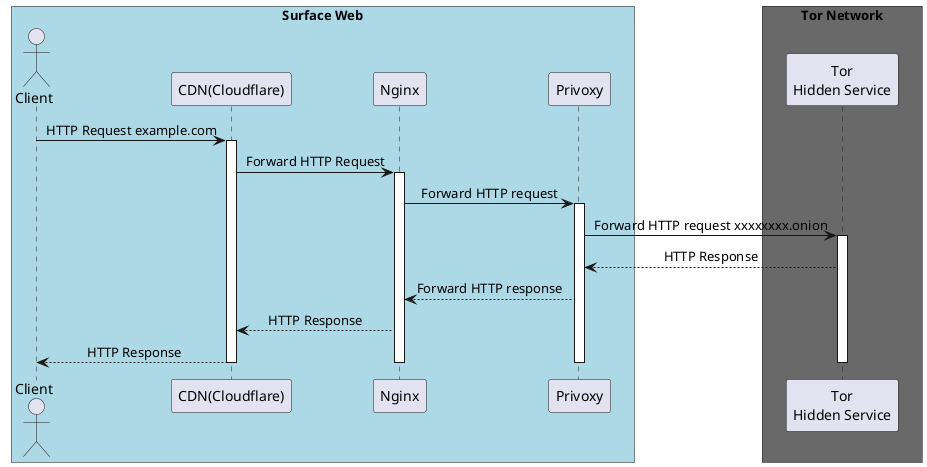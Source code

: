 @startuml
skinparam ParticipantPadding 20
skinparam BoxPadding 10
skinparam defaultTextAlignment center


box "Surface Web" #ADD8E6
actor Client
participant "CDN(Cloudflare)" as CF
participant Nginx as N
participant Privoxy as P
end box

box "Tor Network" #696969
participant "Tor\nHidden Service" as T
end box

Client -> CF: HTTP Request example.com
activate CF
CF -> N: Forward HTTP Request
activate N
N -> P: Forward HTTP request
activate P
P -> T: Forward HTTP request xxxxxxxx.onion
activate T
T --> P: HTTP Response
P --> N: Forward HTTP response
N --> CF: HTTP Response
CF --> Client: HTTP Response
deactivate CF
deactivate N
deactivate P
deactivate T
@enduml